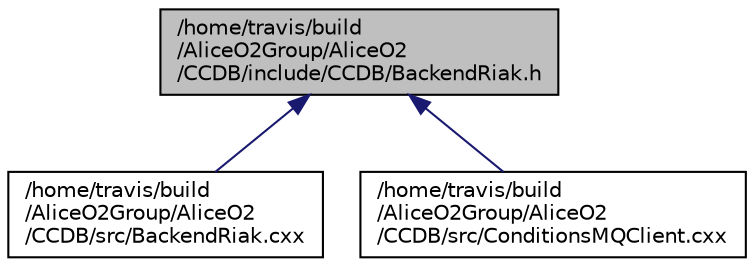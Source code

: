 digraph "/home/travis/build/AliceO2Group/AliceO2/CCDB/include/CCDB/BackendRiak.h"
{
 // INTERACTIVE_SVG=YES
  bgcolor="transparent";
  edge [fontname="Helvetica",fontsize="10",labelfontname="Helvetica",labelfontsize="10"];
  node [fontname="Helvetica",fontsize="10",shape=record];
  Node1 [label="/home/travis/build\l/AliceO2Group/AliceO2\l/CCDB/include/CCDB/BackendRiak.h",height=0.2,width=0.4,color="black", fillcolor="grey75", style="filled" fontcolor="black"];
  Node1 -> Node2 [dir="back",color="midnightblue",fontsize="10",style="solid",fontname="Helvetica"];
  Node2 [label="/home/travis/build\l/AliceO2Group/AliceO2\l/CCDB/src/BackendRiak.cxx",height=0.2,width=0.4,color="black",URL="$da/d32/BackendRiak_8cxx.html",tooltip="Implementation of the BackendRiak class. "];
  Node1 -> Node3 [dir="back",color="midnightblue",fontsize="10",style="solid",fontname="Helvetica"];
  Node3 [label="/home/travis/build\l/AliceO2Group/AliceO2\l/CCDB/src/ConditionsMQClient.cxx",height=0.2,width=0.4,color="black",URL="$d4/df0/ConditionsMQClient_8cxx.html"];
}
